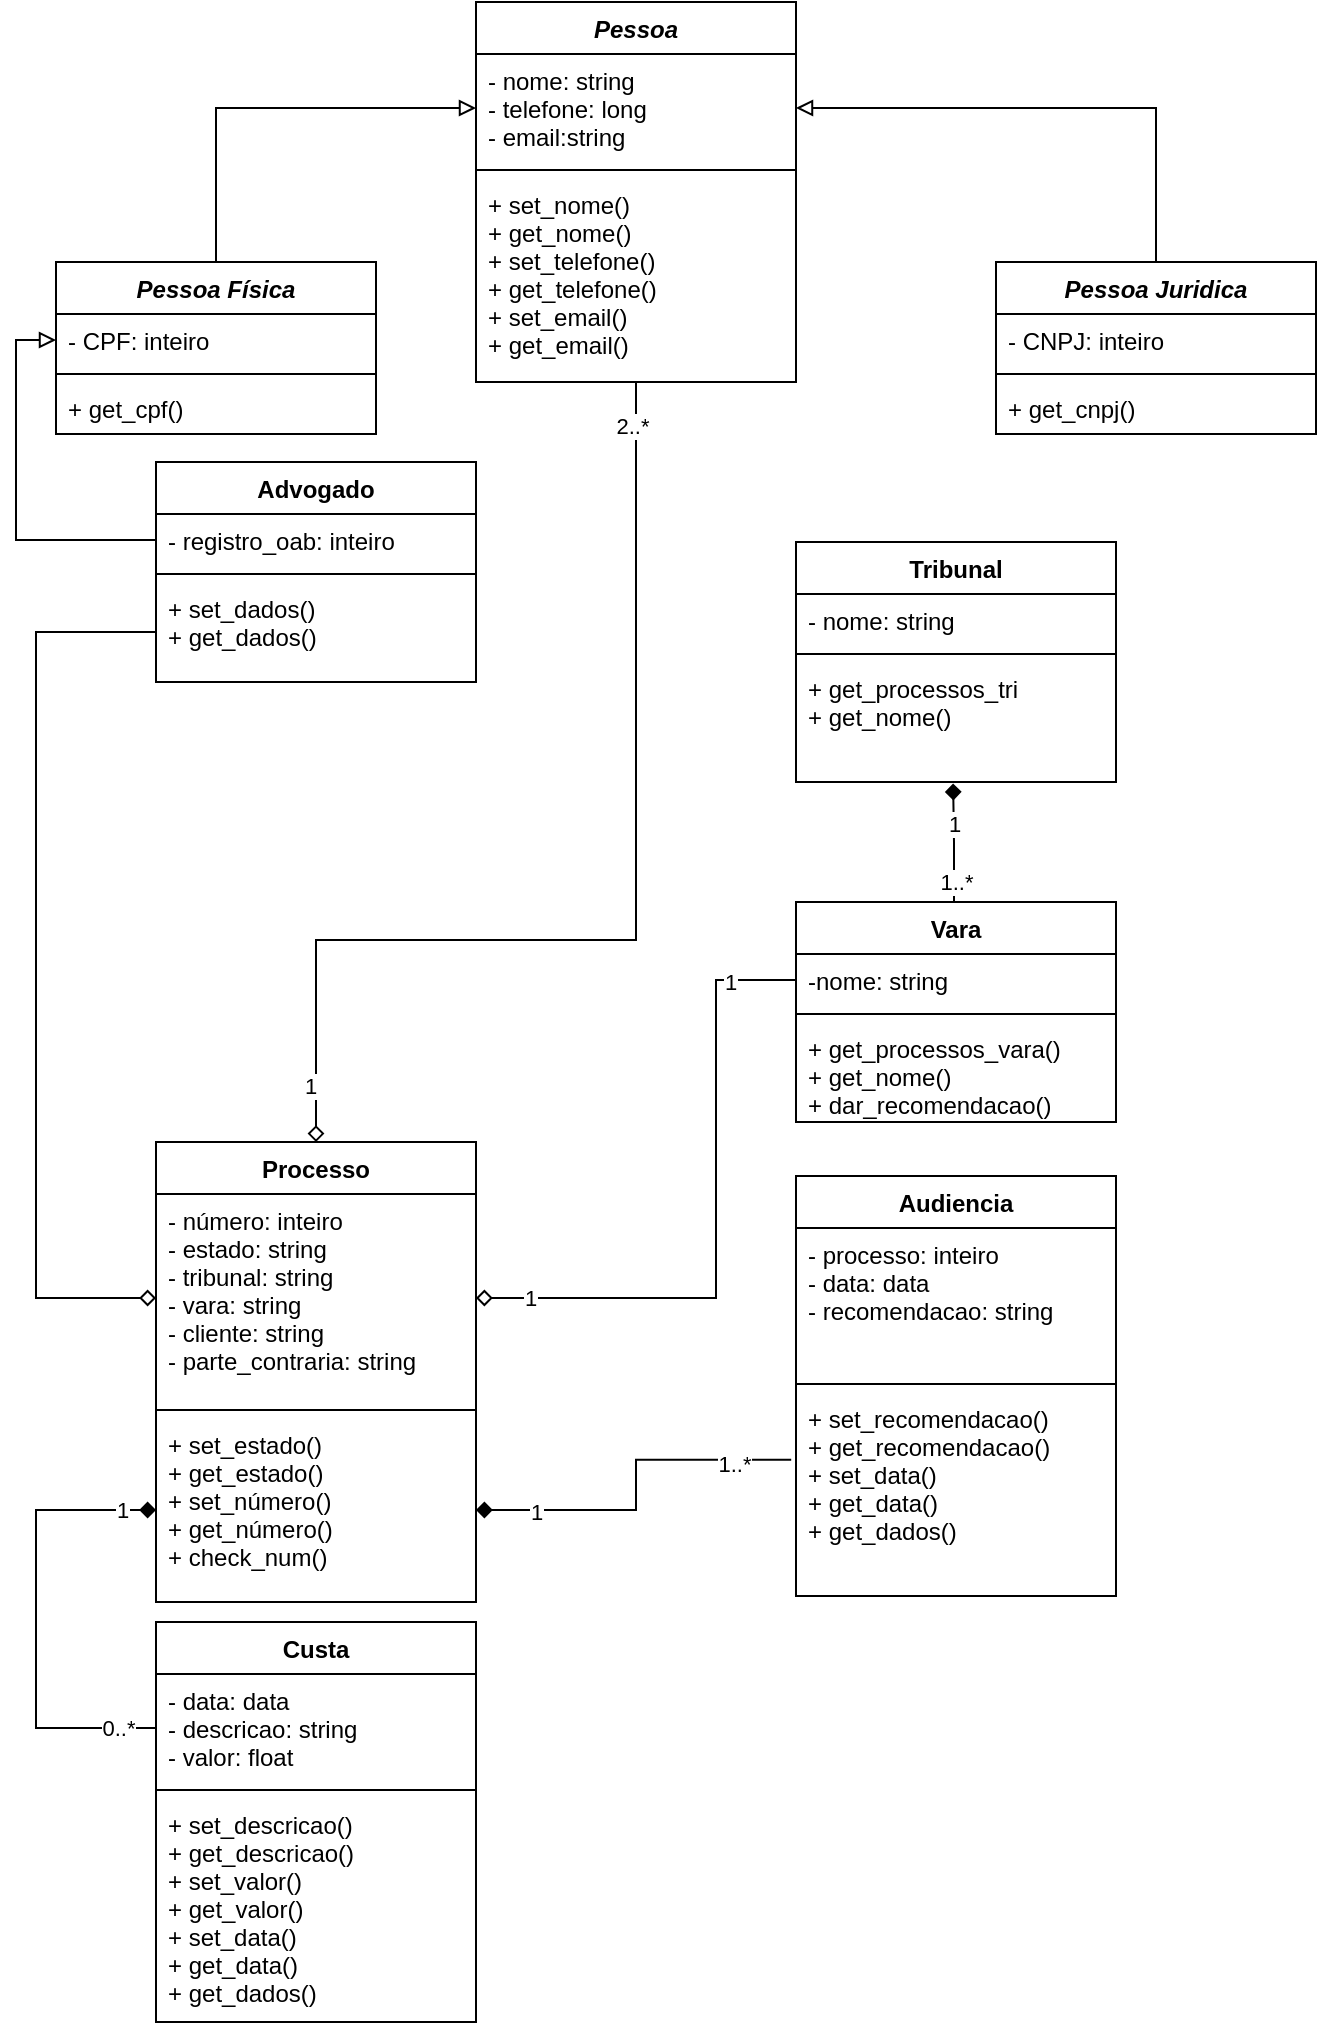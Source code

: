 <mxfile version="13.1.3" type="github">
  <diagram id="C5RBs43oDa-KdzZeNtuy" name="Page-1">
    <mxGraphModel dx="1437" dy="818" grid="1" gridSize="10" guides="1" tooltips="1" connect="1" arrows="1" fold="1" page="1" pageScale="1" pageWidth="827" pageHeight="1169" math="0" shadow="0">
      <root>
        <mxCell id="WIyWlLk6GJQsqaUBKTNV-0" />
        <mxCell id="WIyWlLk6GJQsqaUBKTNV-1" parent="WIyWlLk6GJQsqaUBKTNV-0" />
        <mxCell id="25TlM0-UpU5Xxzyes-E8-20" style="edgeStyle=orthogonalEdgeStyle;rounded=0;orthogonalLoop=1;jettySize=auto;html=1;exitX=0.5;exitY=0;exitDx=0;exitDy=0;entryX=0;entryY=0.5;entryDx=0;entryDy=0;endArrow=block;endFill=0;" parent="WIyWlLk6GJQsqaUBKTNV-1" source="25TlM0-UpU5Xxzyes-E8-4" target="25TlM0-UpU5Xxzyes-E8-1" edge="1">
          <mxGeometry relative="1" as="geometry" />
        </mxCell>
        <mxCell id="25TlM0-UpU5Xxzyes-E8-39" style="edgeStyle=orthogonalEdgeStyle;rounded=0;orthogonalLoop=1;jettySize=auto;html=1;exitX=0.5;exitY=0;exitDx=0;exitDy=0;endArrow=none;endFill=0;startArrow=diamond;startFill=0;" parent="WIyWlLk6GJQsqaUBKTNV-1" source="25TlM0-UpU5Xxzyes-E8-34" target="25TlM0-UpU5Xxzyes-E8-3" edge="1">
          <mxGeometry relative="1" as="geometry">
            <Array as="points">
              <mxPoint x="240" y="479" />
              <mxPoint x="400" y="479" />
            </Array>
            <mxPoint x="320" y="509" as="sourcePoint" />
          </mxGeometry>
        </mxCell>
        <mxCell id="HVi0ralnr-JIg4ywVn9R-0" value="1" style="edgeLabel;html=1;align=center;verticalAlign=middle;resizable=0;points=[];" vertex="1" connectable="0" parent="25TlM0-UpU5Xxzyes-E8-39">
          <mxGeometry x="-0.896" y="3" relative="1" as="geometry">
            <mxPoint as="offset" />
          </mxGeometry>
        </mxCell>
        <mxCell id="HVi0ralnr-JIg4ywVn9R-1" value="2..*" style="edgeLabel;html=1;align=center;verticalAlign=middle;resizable=0;points=[];" vertex="1" connectable="0" parent="25TlM0-UpU5Xxzyes-E8-39">
          <mxGeometry x="0.918" y="2" relative="1" as="geometry">
            <mxPoint as="offset" />
          </mxGeometry>
        </mxCell>
        <mxCell id="25TlM0-UpU5Xxzyes-E8-0" value="Pessoa" style="swimlane;fontStyle=3;align=center;verticalAlign=top;childLayout=stackLayout;horizontal=1;startSize=26;horizontalStack=0;resizeParent=1;resizeParentMax=0;resizeLast=0;collapsible=1;marginBottom=0;" parent="WIyWlLk6GJQsqaUBKTNV-1" vertex="1">
          <mxGeometry x="320" y="10" width="160" height="190" as="geometry" />
        </mxCell>
        <mxCell id="25TlM0-UpU5Xxzyes-E8-1" value="- nome: string&#xa;- telefone: long&#xa;- email:string&#xa;" style="text;strokeColor=none;fillColor=none;align=left;verticalAlign=top;spacingLeft=4;spacingRight=4;overflow=hidden;rotatable=0;points=[[0,0.5],[1,0.5]];portConstraint=eastwest;" parent="25TlM0-UpU5Xxzyes-E8-0" vertex="1">
          <mxGeometry y="26" width="160" height="54" as="geometry" />
        </mxCell>
        <mxCell id="25TlM0-UpU5Xxzyes-E8-2" value="" style="line;strokeWidth=1;fillColor=none;align=left;verticalAlign=middle;spacingTop=-1;spacingLeft=3;spacingRight=3;rotatable=0;labelPosition=right;points=[];portConstraint=eastwest;" parent="25TlM0-UpU5Xxzyes-E8-0" vertex="1">
          <mxGeometry y="80" width="160" height="8" as="geometry" />
        </mxCell>
        <mxCell id="25TlM0-UpU5Xxzyes-E8-3" value="+ set_nome()&#xa;+ get_nome()&#xa;+ set_telefone()&#xa;+ get_telefone()&#xa;+ set_email()&#xa;+ get_email()&#xa;&#xa;&#xa;&#xa;" style="text;strokeColor=none;fillColor=none;align=left;verticalAlign=top;spacingLeft=4;spacingRight=4;overflow=hidden;rotatable=0;points=[[0,0.5],[1,0.5]];portConstraint=eastwest;" parent="25TlM0-UpU5Xxzyes-E8-0" vertex="1">
          <mxGeometry y="88" width="160" height="102" as="geometry" />
        </mxCell>
        <mxCell id="25TlM0-UpU5Xxzyes-E8-34" value="Processo" style="swimlane;fontStyle=1;align=center;verticalAlign=top;childLayout=stackLayout;horizontal=1;startSize=26;horizontalStack=0;resizeParent=1;resizeParentMax=0;resizeLast=0;collapsible=1;marginBottom=0;" parent="WIyWlLk6GJQsqaUBKTNV-1" vertex="1">
          <mxGeometry x="160" y="580" width="160" height="230" as="geometry" />
        </mxCell>
        <mxCell id="25TlM0-UpU5Xxzyes-E8-35" value="- número: inteiro&#xa;- estado: string&#xa;- tribunal: string&#xa;- vara: string&#xa;- cliente: string&#xa;- parte_contraria: string&#xa;&#xa;&#xa;" style="text;strokeColor=none;fillColor=none;align=left;verticalAlign=top;spacingLeft=4;spacingRight=4;overflow=hidden;rotatable=0;points=[[0,0.5],[1,0.5]];portConstraint=eastwest;" parent="25TlM0-UpU5Xxzyes-E8-34" vertex="1">
          <mxGeometry y="26" width="160" height="104" as="geometry" />
        </mxCell>
        <mxCell id="25TlM0-UpU5Xxzyes-E8-36" value="" style="line;strokeWidth=1;fillColor=none;align=left;verticalAlign=middle;spacingTop=-1;spacingLeft=3;spacingRight=3;rotatable=0;labelPosition=right;points=[];portConstraint=eastwest;" parent="25TlM0-UpU5Xxzyes-E8-34" vertex="1">
          <mxGeometry y="130" width="160" height="8" as="geometry" />
        </mxCell>
        <mxCell id="25TlM0-UpU5Xxzyes-E8-37" value="+ set_estado()&#xa;+ get_estado()&#xa;+ set_número()&#xa;+ get_número()&#xa;+ check_num()&#xa;&#xa;&#xa;&#xa;&#xa;" style="text;strokeColor=none;fillColor=none;align=left;verticalAlign=top;spacingLeft=4;spacingRight=4;overflow=hidden;rotatable=0;points=[[0,0.5],[1,0.5]];portConstraint=eastwest;" parent="25TlM0-UpU5Xxzyes-E8-34" vertex="1">
          <mxGeometry y="138" width="160" height="92" as="geometry" />
        </mxCell>
        <mxCell id="25TlM0-UpU5Xxzyes-E8-50" style="edgeStyle=orthogonalEdgeStyle;rounded=0;orthogonalLoop=1;jettySize=auto;html=1;exitX=0.5;exitY=0;exitDx=0;exitDy=0;entryX=0.491;entryY=1.013;entryDx=0;entryDy=0;entryPerimeter=0;endArrow=diamond;endFill=1;" parent="WIyWlLk6GJQsqaUBKTNV-1" source="25TlM0-UpU5Xxzyes-E8-46" target="25TlM0-UpU5Xxzyes-E8-45" edge="1">
          <mxGeometry relative="1" as="geometry">
            <Array as="points">
              <mxPoint x="559" y="460" />
              <mxPoint x="559" y="430" />
            </Array>
          </mxGeometry>
        </mxCell>
        <mxCell id="25TlM0-UpU5Xxzyes-E8-77" value="1..*" style="edgeLabel;html=1;align=center;verticalAlign=middle;resizable=0;points=[];" parent="25TlM0-UpU5Xxzyes-E8-50" vertex="1" connectable="0">
          <mxGeometry x="-0.043" relative="1" as="geometry">
            <mxPoint x="1" y="18.17" as="offset" />
          </mxGeometry>
        </mxCell>
        <mxCell id="25TlM0-UpU5Xxzyes-E8-78" value="1" style="edgeLabel;html=1;align=center;verticalAlign=middle;resizable=0;points=[];" parent="25TlM0-UpU5Xxzyes-E8-50" vertex="1" connectable="0">
          <mxGeometry x="-0.015" relative="1" as="geometry">
            <mxPoint y="-11" as="offset" />
          </mxGeometry>
        </mxCell>
        <mxCell id="25TlM0-UpU5Xxzyes-E8-55" style="edgeStyle=orthogonalEdgeStyle;rounded=0;orthogonalLoop=1;jettySize=auto;html=1;exitX=1;exitY=0.5;exitDx=0;exitDy=0;entryX=0;entryY=0.5;entryDx=0;entryDy=0;endArrow=none;endFill=0;startArrow=diamond;startFill=0;" parent="WIyWlLk6GJQsqaUBKTNV-1" source="25TlM0-UpU5Xxzyes-E8-35" target="25TlM0-UpU5Xxzyes-E8-47" edge="1">
          <mxGeometry relative="1" as="geometry">
            <Array as="points">
              <mxPoint x="440" y="658" />
              <mxPoint x="440" y="499" />
            </Array>
          </mxGeometry>
        </mxCell>
        <mxCell id="HVi0ralnr-JIg4ywVn9R-2" value="1" style="edgeLabel;html=1;align=center;verticalAlign=middle;resizable=0;points=[];" vertex="1" connectable="0" parent="25TlM0-UpU5Xxzyes-E8-55">
          <mxGeometry x="-0.831" relative="1" as="geometry">
            <mxPoint as="offset" />
          </mxGeometry>
        </mxCell>
        <mxCell id="HVi0ralnr-JIg4ywVn9R-3" value="1" style="edgeLabel;html=1;align=center;verticalAlign=middle;resizable=0;points=[];" vertex="1" connectable="0" parent="25TlM0-UpU5Xxzyes-E8-55">
          <mxGeometry x="0.793" y="-1" relative="1" as="geometry">
            <mxPoint as="offset" />
          </mxGeometry>
        </mxCell>
        <mxCell id="25TlM0-UpU5Xxzyes-E8-56" value="Audiencia" style="swimlane;fontStyle=1;align=center;verticalAlign=top;childLayout=stackLayout;horizontal=1;startSize=26;horizontalStack=0;resizeParent=1;resizeParentMax=0;resizeLast=0;collapsible=1;marginBottom=0;" parent="WIyWlLk6GJQsqaUBKTNV-1" vertex="1">
          <mxGeometry x="480" y="597" width="160" height="210" as="geometry" />
        </mxCell>
        <mxCell id="25TlM0-UpU5Xxzyes-E8-57" value="- processo: inteiro&#xa;- data: data&#xa;- recomendacao: string&#xa;&#xa;&#xa;" style="text;strokeColor=none;fillColor=none;align=left;verticalAlign=top;spacingLeft=4;spacingRight=4;overflow=hidden;rotatable=0;points=[[0,0.5],[1,0.5]];portConstraint=eastwest;" parent="25TlM0-UpU5Xxzyes-E8-56" vertex="1">
          <mxGeometry y="26" width="160" height="74" as="geometry" />
        </mxCell>
        <mxCell id="25TlM0-UpU5Xxzyes-E8-58" value="" style="line;strokeWidth=1;fillColor=none;align=left;verticalAlign=middle;spacingTop=-1;spacingLeft=3;spacingRight=3;rotatable=0;labelPosition=right;points=[];portConstraint=eastwest;" parent="25TlM0-UpU5Xxzyes-E8-56" vertex="1">
          <mxGeometry y="100" width="160" height="8" as="geometry" />
        </mxCell>
        <mxCell id="25TlM0-UpU5Xxzyes-E8-59" value="+ set_recomendacao()&#xa;+ get_recomendacao()&#xa;+ set_data()&#xa;+ get_data()&#xa;+ get_dados()&#xa;&#xa;&#xa;" style="text;strokeColor=none;fillColor=none;align=left;verticalAlign=top;spacingLeft=4;spacingRight=4;overflow=hidden;rotatable=0;points=[[0,0.5],[1,0.5]];portConstraint=eastwest;" parent="25TlM0-UpU5Xxzyes-E8-56" vertex="1">
          <mxGeometry y="108" width="160" height="102" as="geometry" />
        </mxCell>
        <mxCell id="25TlM0-UpU5Xxzyes-E8-46" value="Vara" style="swimlane;fontStyle=1;align=center;verticalAlign=top;childLayout=stackLayout;horizontal=1;startSize=26;horizontalStack=0;resizeParent=1;resizeParentMax=0;resizeLast=0;collapsible=1;marginBottom=0;" parent="WIyWlLk6GJQsqaUBKTNV-1" vertex="1">
          <mxGeometry x="480" y="460" width="160" height="110" as="geometry" />
        </mxCell>
        <mxCell id="25TlM0-UpU5Xxzyes-E8-47" value="-nome: string" style="text;strokeColor=none;fillColor=none;align=left;verticalAlign=top;spacingLeft=4;spacingRight=4;overflow=hidden;rotatable=0;points=[[0,0.5],[1,0.5]];portConstraint=eastwest;" parent="25TlM0-UpU5Xxzyes-E8-46" vertex="1">
          <mxGeometry y="26" width="160" height="26" as="geometry" />
        </mxCell>
        <mxCell id="25TlM0-UpU5Xxzyes-E8-48" value="" style="line;strokeWidth=1;fillColor=none;align=left;verticalAlign=middle;spacingTop=-1;spacingLeft=3;spacingRight=3;rotatable=0;labelPosition=right;points=[];portConstraint=eastwest;" parent="25TlM0-UpU5Xxzyes-E8-46" vertex="1">
          <mxGeometry y="52" width="160" height="8" as="geometry" />
        </mxCell>
        <mxCell id="25TlM0-UpU5Xxzyes-E8-49" value="+ get_processos_vara()&#xa;+ get_nome()&#xa;+ dar_recomendacao()&#xa;" style="text;strokeColor=none;fillColor=none;align=left;verticalAlign=top;spacingLeft=4;spacingRight=4;overflow=hidden;rotatable=0;points=[[0,0.5],[1,0.5]];portConstraint=eastwest;" parent="25TlM0-UpU5Xxzyes-E8-46" vertex="1">
          <mxGeometry y="60" width="160" height="50" as="geometry" />
        </mxCell>
        <mxCell id="25TlM0-UpU5Xxzyes-E8-69" style="edgeStyle=orthogonalEdgeStyle;rounded=0;orthogonalLoop=1;jettySize=auto;html=1;exitX=0;exitY=0.5;exitDx=0;exitDy=0;entryX=0;entryY=0.5;entryDx=0;entryDy=0;endArrow=diamond;endFill=1;" parent="WIyWlLk6GJQsqaUBKTNV-1" source="25TlM0-UpU5Xxzyes-E8-63" target="25TlM0-UpU5Xxzyes-E8-37" edge="1">
          <mxGeometry relative="1" as="geometry">
            <Array as="points">
              <mxPoint x="100" y="873" />
              <mxPoint x="100" y="764" />
            </Array>
          </mxGeometry>
        </mxCell>
        <mxCell id="25TlM0-UpU5Xxzyes-E8-79" value="1" style="edgeLabel;html=1;align=center;verticalAlign=middle;resizable=0;points=[];" parent="25TlM0-UpU5Xxzyes-E8-69" vertex="1" connectable="0">
          <mxGeometry x="0.851" relative="1" as="geometry">
            <mxPoint as="offset" />
          </mxGeometry>
        </mxCell>
        <mxCell id="25TlM0-UpU5Xxzyes-E8-80" value="0..*" style="edgeLabel;html=1;align=center;verticalAlign=middle;resizable=0;points=[];" parent="25TlM0-UpU5Xxzyes-E8-69" vertex="1" connectable="0">
          <mxGeometry x="-0.836" relative="1" as="geometry">
            <mxPoint as="offset" />
          </mxGeometry>
        </mxCell>
        <mxCell id="25TlM0-UpU5Xxzyes-E8-81" value="Advogado" style="swimlane;fontStyle=1;align=center;verticalAlign=top;childLayout=stackLayout;horizontal=1;startSize=26;horizontalStack=0;resizeParent=1;resizeParentMax=0;resizeLast=0;collapsible=1;marginBottom=0;" parent="WIyWlLk6GJQsqaUBKTNV-1" vertex="1">
          <mxGeometry x="160" y="240" width="160" height="110" as="geometry" />
        </mxCell>
        <mxCell id="25TlM0-UpU5Xxzyes-E8-82" value="- registro_oab: inteiro" style="text;strokeColor=none;fillColor=none;align=left;verticalAlign=top;spacingLeft=4;spacingRight=4;overflow=hidden;rotatable=0;points=[[0,0.5],[1,0.5]];portConstraint=eastwest;" parent="25TlM0-UpU5Xxzyes-E8-81" vertex="1">
          <mxGeometry y="26" width="160" height="26" as="geometry" />
        </mxCell>
        <mxCell id="25TlM0-UpU5Xxzyes-E8-83" value="" style="line;strokeWidth=1;fillColor=none;align=left;verticalAlign=middle;spacingTop=-1;spacingLeft=3;spacingRight=3;rotatable=0;labelPosition=right;points=[];portConstraint=eastwest;" parent="25TlM0-UpU5Xxzyes-E8-81" vertex="1">
          <mxGeometry y="52" width="160" height="8" as="geometry" />
        </mxCell>
        <mxCell id="25TlM0-UpU5Xxzyes-E8-84" value="+ set_dados()&#xa;+ get_dados()" style="text;strokeColor=none;fillColor=none;align=left;verticalAlign=top;spacingLeft=4;spacingRight=4;overflow=hidden;rotatable=0;points=[[0,0.5],[1,0.5]];portConstraint=eastwest;" parent="25TlM0-UpU5Xxzyes-E8-81" vertex="1">
          <mxGeometry y="60" width="160" height="50" as="geometry" />
        </mxCell>
        <mxCell id="25TlM0-UpU5Xxzyes-E8-42" value="Tribunal" style="swimlane;fontStyle=1;align=center;verticalAlign=top;childLayout=stackLayout;horizontal=1;startSize=26;horizontalStack=0;resizeParent=1;resizeParentMax=0;resizeLast=0;collapsible=1;marginBottom=0;" parent="WIyWlLk6GJQsqaUBKTNV-1" vertex="1">
          <mxGeometry x="480" y="280" width="160" height="120" as="geometry" />
        </mxCell>
        <mxCell id="25TlM0-UpU5Xxzyes-E8-43" value="- nome: string" style="text;strokeColor=none;fillColor=none;align=left;verticalAlign=top;spacingLeft=4;spacingRight=4;overflow=hidden;rotatable=0;points=[[0,0.5],[1,0.5]];portConstraint=eastwest;" parent="25TlM0-UpU5Xxzyes-E8-42" vertex="1">
          <mxGeometry y="26" width="160" height="26" as="geometry" />
        </mxCell>
        <mxCell id="25TlM0-UpU5Xxzyes-E8-44" value="" style="line;strokeWidth=1;fillColor=none;align=left;verticalAlign=middle;spacingTop=-1;spacingLeft=3;spacingRight=3;rotatable=0;labelPosition=right;points=[];portConstraint=eastwest;" parent="25TlM0-UpU5Xxzyes-E8-42" vertex="1">
          <mxGeometry y="52" width="160" height="8" as="geometry" />
        </mxCell>
        <mxCell id="25TlM0-UpU5Xxzyes-E8-45" value="+ get_processos_tri&#xa;+ get_nome()&#xa;&#xa;&#xa;" style="text;strokeColor=none;fillColor=none;align=left;verticalAlign=top;spacingLeft=4;spacingRight=4;overflow=hidden;rotatable=0;points=[[0,0.5],[1,0.5]];portConstraint=eastwest;" parent="25TlM0-UpU5Xxzyes-E8-42" vertex="1">
          <mxGeometry y="60" width="160" height="60" as="geometry" />
        </mxCell>
        <mxCell id="25TlM0-UpU5Xxzyes-E8-85" style="edgeStyle=orthogonalEdgeStyle;rounded=0;orthogonalLoop=1;jettySize=auto;html=1;exitX=0;exitY=0.5;exitDx=0;exitDy=0;entryX=0;entryY=0.5;entryDx=0;entryDy=0;endArrow=block;endFill=0;" parent="WIyWlLk6GJQsqaUBKTNV-1" source="25TlM0-UpU5Xxzyes-E8-82" target="25TlM0-UpU5Xxzyes-E8-5" edge="1">
          <mxGeometry relative="1" as="geometry">
            <Array as="points">
              <mxPoint x="90" y="279" />
              <mxPoint x="90" y="179" />
            </Array>
          </mxGeometry>
        </mxCell>
        <mxCell id="25TlM0-UpU5Xxzyes-E8-86" style="edgeStyle=orthogonalEdgeStyle;rounded=0;orthogonalLoop=1;jettySize=auto;html=1;exitX=0;exitY=0.5;exitDx=0;exitDy=0;entryX=0;entryY=0.5;entryDx=0;entryDy=0;endArrow=none;endFill=0;startArrow=diamond;startFill=0;" parent="WIyWlLk6GJQsqaUBKTNV-1" source="25TlM0-UpU5Xxzyes-E8-35" target="25TlM0-UpU5Xxzyes-E8-84" edge="1">
          <mxGeometry relative="1" as="geometry">
            <Array as="points">
              <mxPoint x="100" y="658" />
              <mxPoint x="100" y="325" />
            </Array>
          </mxGeometry>
        </mxCell>
        <mxCell id="25TlM0-UpU5Xxzyes-E8-88" style="edgeStyle=orthogonalEdgeStyle;rounded=0;orthogonalLoop=1;jettySize=auto;html=1;exitX=0.5;exitY=0;exitDx=0;exitDy=0;entryX=1;entryY=0.5;entryDx=0;entryDy=0;endArrow=block;endFill=0;" parent="WIyWlLk6GJQsqaUBKTNV-1" source="25TlM0-UpU5Xxzyes-E8-8" target="25TlM0-UpU5Xxzyes-E8-1" edge="1">
          <mxGeometry relative="1" as="geometry" />
        </mxCell>
        <mxCell id="25TlM0-UpU5Xxzyes-E8-8" value="Pessoa Juridica" style="swimlane;fontStyle=3;align=center;verticalAlign=top;childLayout=stackLayout;horizontal=1;startSize=26;horizontalStack=0;resizeParent=1;resizeParentMax=0;resizeLast=0;collapsible=1;marginBottom=0;" parent="WIyWlLk6GJQsqaUBKTNV-1" vertex="1">
          <mxGeometry x="580" y="140" width="160" height="86" as="geometry" />
        </mxCell>
        <mxCell id="25TlM0-UpU5Xxzyes-E8-9" value="- CNPJ: inteiro" style="text;strokeColor=none;fillColor=none;align=left;verticalAlign=top;spacingLeft=4;spacingRight=4;overflow=hidden;rotatable=0;points=[[0,0.5],[1,0.5]];portConstraint=eastwest;" parent="25TlM0-UpU5Xxzyes-E8-8" vertex="1">
          <mxGeometry y="26" width="160" height="26" as="geometry" />
        </mxCell>
        <mxCell id="25TlM0-UpU5Xxzyes-E8-10" value="" style="line;strokeWidth=1;fillColor=none;align=left;verticalAlign=middle;spacingTop=-1;spacingLeft=3;spacingRight=3;rotatable=0;labelPosition=right;points=[];portConstraint=eastwest;" parent="25TlM0-UpU5Xxzyes-E8-8" vertex="1">
          <mxGeometry y="52" width="160" height="8" as="geometry" />
        </mxCell>
        <mxCell id="25TlM0-UpU5Xxzyes-E8-11" value="+ get_cnpj()" style="text;strokeColor=none;fillColor=none;align=left;verticalAlign=top;spacingLeft=4;spacingRight=4;overflow=hidden;rotatable=0;points=[[0,0.5],[1,0.5]];portConstraint=eastwest;" parent="25TlM0-UpU5Xxzyes-E8-8" vertex="1">
          <mxGeometry y="60" width="160" height="26" as="geometry" />
        </mxCell>
        <mxCell id="25TlM0-UpU5Xxzyes-E8-4" value="Pessoa Física" style="swimlane;fontStyle=3;align=center;verticalAlign=top;childLayout=stackLayout;horizontal=1;startSize=26;horizontalStack=0;resizeParent=1;resizeParentMax=0;resizeLast=0;collapsible=1;marginBottom=0;" parent="WIyWlLk6GJQsqaUBKTNV-1" vertex="1">
          <mxGeometry x="110" y="140" width="160" height="86" as="geometry" />
        </mxCell>
        <mxCell id="25TlM0-UpU5Xxzyes-E8-5" value="- CPF: inteiro" style="text;strokeColor=none;fillColor=none;align=left;verticalAlign=top;spacingLeft=4;spacingRight=4;overflow=hidden;rotatable=0;points=[[0,0.5],[1,0.5]];portConstraint=eastwest;" parent="25TlM0-UpU5Xxzyes-E8-4" vertex="1">
          <mxGeometry y="26" width="160" height="26" as="geometry" />
        </mxCell>
        <mxCell id="25TlM0-UpU5Xxzyes-E8-6" value="" style="line;strokeWidth=1;fillColor=none;align=left;verticalAlign=middle;spacingTop=-1;spacingLeft=3;spacingRight=3;rotatable=0;labelPosition=right;points=[];portConstraint=eastwest;" parent="25TlM0-UpU5Xxzyes-E8-4" vertex="1">
          <mxGeometry y="52" width="160" height="8" as="geometry" />
        </mxCell>
        <mxCell id="25TlM0-UpU5Xxzyes-E8-7" value="+ get_cpf()" style="text;strokeColor=none;fillColor=none;align=left;verticalAlign=top;spacingLeft=4;spacingRight=4;overflow=hidden;rotatable=0;points=[[0,0.5],[1,0.5]];portConstraint=eastwest;" parent="25TlM0-UpU5Xxzyes-E8-4" vertex="1">
          <mxGeometry y="60" width="160" height="26" as="geometry" />
        </mxCell>
        <mxCell id="25TlM0-UpU5Xxzyes-E8-89" style="edgeStyle=orthogonalEdgeStyle;rounded=0;orthogonalLoop=1;jettySize=auto;html=1;exitX=1;exitY=0.5;exitDx=0;exitDy=0;entryX=-0.015;entryY=0.332;entryDx=0;entryDy=0;entryPerimeter=0;endArrow=none;endFill=0;startArrow=diamond;startFill=1;" parent="WIyWlLk6GJQsqaUBKTNV-1" source="25TlM0-UpU5Xxzyes-E8-37" target="25TlM0-UpU5Xxzyes-E8-59" edge="1">
          <mxGeometry relative="1" as="geometry" />
        </mxCell>
        <mxCell id="25TlM0-UpU5Xxzyes-E8-90" value="1" style="edgeLabel;html=1;align=center;verticalAlign=middle;resizable=0;points=[];" parent="25TlM0-UpU5Xxzyes-E8-89" vertex="1" connectable="0">
          <mxGeometry x="-0.786" y="-1" relative="1" as="geometry">
            <mxPoint x="10" as="offset" />
          </mxGeometry>
        </mxCell>
        <mxCell id="25TlM0-UpU5Xxzyes-E8-91" value="1..*" style="edgeLabel;html=1;align=center;verticalAlign=middle;resizable=0;points=[];" parent="25TlM0-UpU5Xxzyes-E8-89" vertex="1" connectable="0">
          <mxGeometry x="0.699" y="-2" relative="1" as="geometry">
            <mxPoint x="-1" as="offset" />
          </mxGeometry>
        </mxCell>
        <mxCell id="25TlM0-UpU5Xxzyes-E8-62" value="Custa" style="swimlane;fontStyle=1;align=center;verticalAlign=top;childLayout=stackLayout;horizontal=1;startSize=26;horizontalStack=0;resizeParent=1;resizeParentMax=0;resizeLast=0;collapsible=1;marginBottom=0;" parent="WIyWlLk6GJQsqaUBKTNV-1" vertex="1">
          <mxGeometry x="160" y="820" width="160" height="200" as="geometry" />
        </mxCell>
        <mxCell id="25TlM0-UpU5Xxzyes-E8-63" value="- data: data&#xa;- descricao: string&#xa;- valor: float" style="text;strokeColor=none;fillColor=none;align=left;verticalAlign=top;spacingLeft=4;spacingRight=4;overflow=hidden;rotatable=0;points=[[0,0.5],[1,0.5]];portConstraint=eastwest;" parent="25TlM0-UpU5Xxzyes-E8-62" vertex="1">
          <mxGeometry y="26" width="160" height="54" as="geometry" />
        </mxCell>
        <mxCell id="25TlM0-UpU5Xxzyes-E8-64" value="" style="line;strokeWidth=1;fillColor=none;align=left;verticalAlign=middle;spacingTop=-1;spacingLeft=3;spacingRight=3;rotatable=0;labelPosition=right;points=[];portConstraint=eastwest;" parent="25TlM0-UpU5Xxzyes-E8-62" vertex="1">
          <mxGeometry y="80" width="160" height="8" as="geometry" />
        </mxCell>
        <mxCell id="25TlM0-UpU5Xxzyes-E8-65" value="+ set_descricao()&#xa;+ get_descricao()&#xa;+ set_valor()&#xa;+ get_valor()&#xa;+ set_data()&#xa;+ get_data()&#xa;+ get_dados()&#xa;&#xa;&#xa;&#xa;&#xa;" style="text;strokeColor=none;fillColor=none;align=left;verticalAlign=top;spacingLeft=4;spacingRight=4;overflow=hidden;rotatable=0;points=[[0,0.5],[1,0.5]];portConstraint=eastwest;" parent="25TlM0-UpU5Xxzyes-E8-62" vertex="1">
          <mxGeometry y="88" width="160" height="112" as="geometry" />
        </mxCell>
      </root>
    </mxGraphModel>
  </diagram>
</mxfile>
